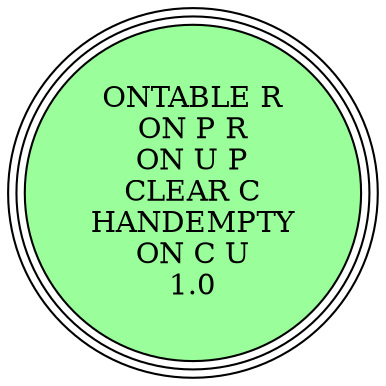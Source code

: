 digraph {
"ONTABLE R\nON P R\nON U P\nCLEAR C\nHANDEMPTY\nON C U\n1.0\n" [shape=circle, style=filled, fillcolor=palegreen1, peripheries=3];
"ONTABLE R\nON P R\nON U P\nCLEAR C\nHANDEMPTY\nON C U\n1.0\n" [shape=circle, style=filled, fillcolor=palegreen1, peripheries=3];
}
